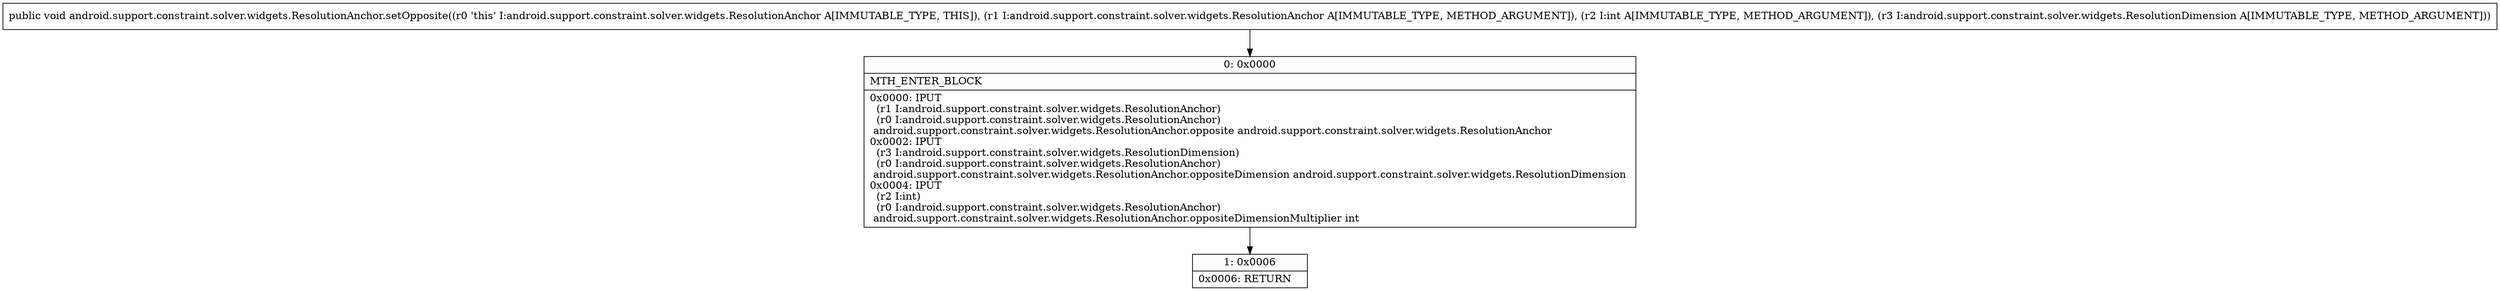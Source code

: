 digraph "CFG forandroid.support.constraint.solver.widgets.ResolutionAnchor.setOpposite(Landroid\/support\/constraint\/solver\/widgets\/ResolutionAnchor;ILandroid\/support\/constraint\/solver\/widgets\/ResolutionDimension;)V" {
Node_0 [shape=record,label="{0\:\ 0x0000|MTH_ENTER_BLOCK\l|0x0000: IPUT  \l  (r1 I:android.support.constraint.solver.widgets.ResolutionAnchor)\l  (r0 I:android.support.constraint.solver.widgets.ResolutionAnchor)\l android.support.constraint.solver.widgets.ResolutionAnchor.opposite android.support.constraint.solver.widgets.ResolutionAnchor \l0x0002: IPUT  \l  (r3 I:android.support.constraint.solver.widgets.ResolutionDimension)\l  (r0 I:android.support.constraint.solver.widgets.ResolutionAnchor)\l android.support.constraint.solver.widgets.ResolutionAnchor.oppositeDimension android.support.constraint.solver.widgets.ResolutionDimension \l0x0004: IPUT  \l  (r2 I:int)\l  (r0 I:android.support.constraint.solver.widgets.ResolutionAnchor)\l android.support.constraint.solver.widgets.ResolutionAnchor.oppositeDimensionMultiplier int \l}"];
Node_1 [shape=record,label="{1\:\ 0x0006|0x0006: RETURN   \l}"];
MethodNode[shape=record,label="{public void android.support.constraint.solver.widgets.ResolutionAnchor.setOpposite((r0 'this' I:android.support.constraint.solver.widgets.ResolutionAnchor A[IMMUTABLE_TYPE, THIS]), (r1 I:android.support.constraint.solver.widgets.ResolutionAnchor A[IMMUTABLE_TYPE, METHOD_ARGUMENT]), (r2 I:int A[IMMUTABLE_TYPE, METHOD_ARGUMENT]), (r3 I:android.support.constraint.solver.widgets.ResolutionDimension A[IMMUTABLE_TYPE, METHOD_ARGUMENT])) }"];
MethodNode -> Node_0;
Node_0 -> Node_1;
}

